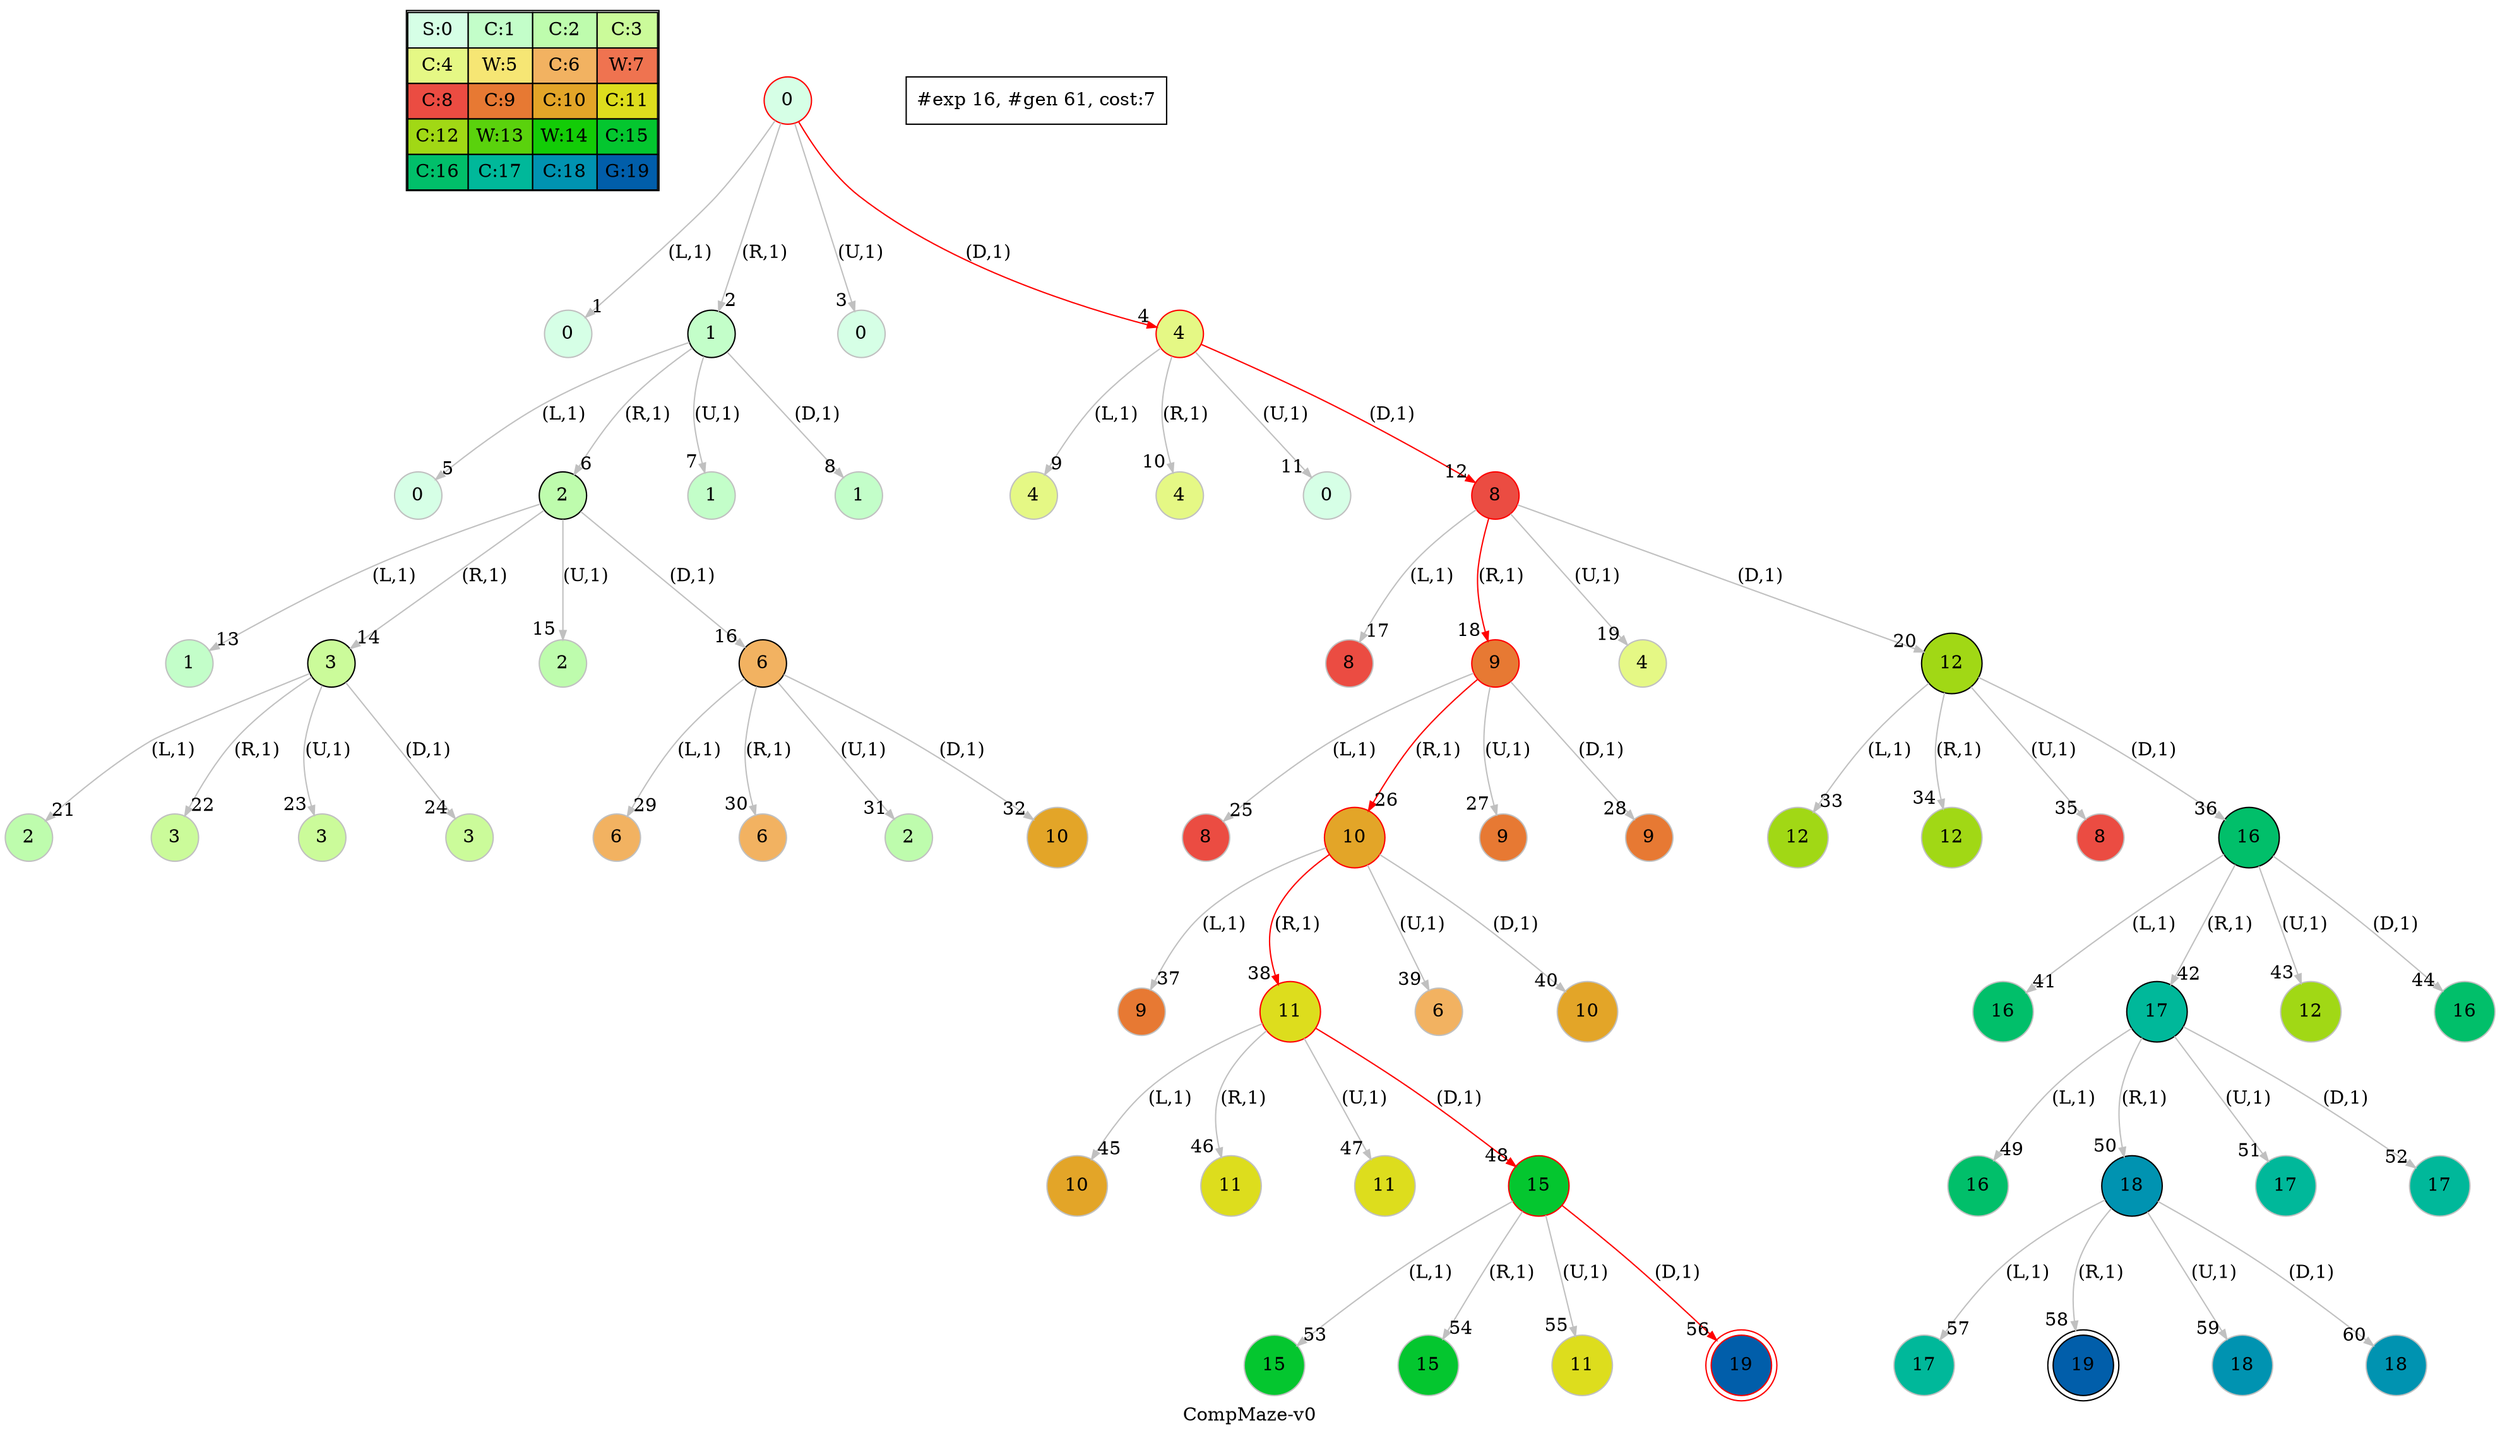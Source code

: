 digraph CompMaze { label="CompMaze-v0"
subgraph MAP {label=Map;map [shape=plaintext label=<<table border="1" cellpadding="5" cellspacing="0" cellborder="1"><tr><td bgcolor="0.39803922 0.15947579 0.99679532 1.        ">S:0</td><td bgcolor="0.35098039 0.23194764 0.99315867 1.        ">C:1</td><td bgcolor="0.29607843 0.31486959 0.98720184 1.        ">C:2</td><td bgcolor="0.24901961 0.38410575 0.98063477 1.        ">C:3</td></tr><tr><td bgcolor="0.19411765 0.46220388 0.97128103 1.        ">C:4</td><td bgcolor="0.14705882 0.52643216 0.96182564 1.        ">W:5</td><td bgcolor="0.09215686 0.59770746 0.94913494 1.        ">C:6</td><td bgcolor="0.0372549  0.66454018 0.93467977 1.        ">W:7</td></tr><tr><td bgcolor="0.00980392 0.71791192 0.92090552 1.        ">C:8</td><td bgcolor="0.06470588 0.77520398 0.9032472  1.        ">C:9</td><td bgcolor="0.11176471 0.81974048 0.88677369 1.        ">C:10</td><td bgcolor="0.16666667 0.8660254  0.8660254  1.        ">C:11</td></tr><tr><td bgcolor="0.21372549 0.9005867  0.84695821 1.        ">C:12</td><td bgcolor="0.26862745 0.93467977 0.82325295 1.        ">W:13</td><td bgcolor="0.32352941 0.96182564 0.79801723 1.        ">W:14</td><td bgcolor="0.37058824 0.97940977 0.77520398 1.        ">C:15</td></tr><tr><td bgcolor="0.4254902  0.99315867 0.74725253 1.        ">C:16</td><td bgcolor="0.47254902 0.99907048 0.72218645 1.        ">C:17</td><td bgcolor="0.52745098 0.99907048 0.69169844 1.        ">C:18</td><td bgcolor="0.5745098  0.99315867 0.66454018 1.        ">G:19</td></tr></table>>]} 
nodesep=1 ranksep=1 node [shape=circle] edge [arrowsize=0.7] 
"0_0" [label=0 style=filled color=grey  fillcolor="0.39803922 0.15947579 0.99679532 1.        "]; 
"0_0" [label=0 style=filled color=red  fillcolor="0.39803922 0.15947579 0.99679532 1.        "]; 
"0_0.0-0" [label=0 style=filled color=grey  fillcolor="0.39803922 0.15947579 0.99679532 1.        "];  "0_0" -> "0_0.0-0" [label="(L,1)" headlabel=" 1 " color=grey ]; 
"0_0.1-1" [label=1 style=filled color=grey  fillcolor="0.35098039 0.23194764 0.99315867 1.        "];  "0_0" -> "0_0.1-1" [label="(R,1)" headlabel=" 2 " color=grey ]; 
"0_0.0-2" [label=0 style=filled color=grey  fillcolor="0.39803922 0.15947579 0.99679532 1.        "];  "0_0" -> "0_0.0-2" [label="(U,1)" headlabel=" 3 " color=grey ]; 
"0_0.4-3" [label=4 style=filled color=grey  fillcolor="0.19411765 0.46220388 0.97128103 1.        "color=red ];   "0_0" -> "0_0.4-3" [label="(D,1)" headlabel=" 4 " color=grey color=red ];  
"0_0.1-1" [label=1 style=filled color=black  fillcolor="0.35098039 0.23194764 0.99315867 1.        "]; 
"0_0.1.0-0" [label=0 style=filled color=grey  fillcolor="0.39803922 0.15947579 0.99679532 1.        "];  "0_0.1-1" -> "0_0.1.0-0" [label="(L,1)" headlabel=" 5 " color=grey ]; 
"0_0.1.2-1" [label=2 style=filled color=grey  fillcolor="0.29607843 0.31486959 0.98720184 1.        "];  "0_0.1-1" -> "0_0.1.2-1" [label="(R,1)" headlabel=" 6 " color=grey ]; 
"0_0.1.1-2" [label=1 style=filled color=grey  fillcolor="0.35098039 0.23194764 0.99315867 1.        "];  "0_0.1-1" -> "0_0.1.1-2" [label="(U,1)" headlabel=" 7 " color=grey ]; 
"0_0.1.1-3" [label=1 style=filled color=grey  fillcolor="0.35098039 0.23194764 0.99315867 1.        "];  "0_0.1-1" -> "0_0.1.1-3" [label="(D,1)" headlabel=" 8 " color=grey ]; 
"0_0.4-3" [label=4 style=filled color=red  fillcolor="0.19411765 0.46220388 0.97128103 1.        "]; 
"0_0.4.4-0" [label=4 style=filled color=grey  fillcolor="0.19411765 0.46220388 0.97128103 1.        "];  "0_0.4-3" -> "0_0.4.4-0" [label="(L,1)" headlabel=" 9 " color=grey ]; 
"0_0.4.4-1" [label=4 style=filled color=grey  fillcolor="0.19411765 0.46220388 0.97128103 1.        "];  "0_0.4-3" -> "0_0.4.4-1" [label="(R,1)" headlabel=" 10 " color=grey ]; 
"0_0.4.0-2" [label=0 style=filled color=grey  fillcolor="0.39803922 0.15947579 0.99679532 1.        "];  "0_0.4-3" -> "0_0.4.0-2" [label="(U,1)" headlabel=" 11 " color=grey ]; 
"0_0.4.8-3" [label=8 style=filled color=grey  fillcolor="0.00980392 0.71791192 0.92090552 1.        "color=red ];   "0_0.4-3" -> "0_0.4.8-3" [label="(D,1)" headlabel=" 12 " color=grey color=red ];  
"0_0.1.2-1" [label=2 style=filled color=black  fillcolor="0.29607843 0.31486959 0.98720184 1.        "]; 
"0_0.1.2.1-0" [label=1 style=filled color=grey  fillcolor="0.35098039 0.23194764 0.99315867 1.        "];  "0_0.1.2-1" -> "0_0.1.2.1-0" [label="(L,1)" headlabel=" 13 " color=grey ]; 
"0_0.1.2.3-1" [label=3 style=filled color=grey  fillcolor="0.24901961 0.38410575 0.98063477 1.        "];  "0_0.1.2-1" -> "0_0.1.2.3-1" [label="(R,1)" headlabel=" 14 " color=grey ]; 
"0_0.1.2.2-2" [label=2 style=filled color=grey  fillcolor="0.29607843 0.31486959 0.98720184 1.        "];  "0_0.1.2-1" -> "0_0.1.2.2-2" [label="(U,1)" headlabel=" 15 " color=grey ]; 
"0_0.1.2.6-3" [label=6 style=filled color=grey  fillcolor="0.09215686 0.59770746 0.94913494 1.        "];  "0_0.1.2-1" -> "0_0.1.2.6-3" [label="(D,1)" headlabel=" 16 " color=grey ]; 
"0_0.4.8-3" [label=8 style=filled color=red  fillcolor="0.00980392 0.71791192 0.92090552 1.        "]; 
"0_0.4.8.8-0" [label=8 style=filled color=grey  fillcolor="0.00980392 0.71791192 0.92090552 1.        "];  "0_0.4.8-3" -> "0_0.4.8.8-0" [label="(L,1)" headlabel=" 17 " color=grey ]; 
"0_0.4.8.9-1" [label=9 style=filled color=grey  fillcolor="0.06470588 0.77520398 0.9032472  1.        "color=red ];   "0_0.4.8-3" -> "0_0.4.8.9-1" [label="(R,1)" headlabel=" 18 " color=grey color=red ];  
"0_0.4.8.4-2" [label=4 style=filled color=grey  fillcolor="0.19411765 0.46220388 0.97128103 1.        "];  "0_0.4.8-3" -> "0_0.4.8.4-2" [label="(U,1)" headlabel=" 19 " color=grey ]; 
"0_0.4.8.12-3" [label=12 style=filled color=grey  fillcolor="0.21372549 0.9005867  0.84695821 1.        "];  "0_0.4.8-3" -> "0_0.4.8.12-3" [label="(D,1)" headlabel=" 20 " color=grey ]; 
"0_0.1.2.3-1" [label=3 style=filled color=black  fillcolor="0.24901961 0.38410575 0.98063477 1.        "]; 
"0_0.1.2.3.2-0" [label=2 style=filled color=grey  fillcolor="0.29607843 0.31486959 0.98720184 1.        "];  "0_0.1.2.3-1" -> "0_0.1.2.3.2-0" [label="(L,1)" headlabel=" 21 " color=grey ]; 
"0_0.1.2.3.3-1" [label=3 style=filled color=grey  fillcolor="0.24901961 0.38410575 0.98063477 1.        "];  "0_0.1.2.3-1" -> "0_0.1.2.3.3-1" [label="(R,1)" headlabel=" 22 " color=grey ]; 
"0_0.1.2.3.3-2" [label=3 style=filled color=grey  fillcolor="0.24901961 0.38410575 0.98063477 1.        "];  "0_0.1.2.3-1" -> "0_0.1.2.3.3-2" [label="(U,1)" headlabel=" 23 " color=grey ]; 
"0_0.1.2.3.3-3" [label=3 style=filled color=grey  fillcolor="0.24901961 0.38410575 0.98063477 1.        "];  "0_0.1.2.3-1" -> "0_0.1.2.3.3-3" [label="(D,1)" headlabel=" 24 " color=grey ]; 
"0_0.4.8.9-1" [label=9 style=filled color=red  fillcolor="0.06470588 0.77520398 0.9032472  1.        "]; 
"0_0.4.8.9.8-0" [label=8 style=filled color=grey  fillcolor="0.00980392 0.71791192 0.92090552 1.        "];  "0_0.4.8.9-1" -> "0_0.4.8.9.8-0" [label="(L,1)" headlabel=" 25 " color=grey ]; 
"0_0.4.8.9.10-1" [label=10 style=filled color=grey  fillcolor="0.11176471 0.81974048 0.88677369 1.        "color=red ];   "0_0.4.8.9-1" -> "0_0.4.8.9.10-1" [label="(R,1)" headlabel=" 26 " color=grey color=red ];  
"0_0.4.8.9.9-2" [label=9 style=filled color=grey  fillcolor="0.06470588 0.77520398 0.9032472  1.        "];  "0_0.4.8.9-1" -> "0_0.4.8.9.9-2" [label="(U,1)" headlabel=" 27 " color=grey ]; 
"0_0.4.8.9.9-3" [label=9 style=filled color=grey  fillcolor="0.06470588 0.77520398 0.9032472  1.        "];  "0_0.4.8.9-1" -> "0_0.4.8.9.9-3" [label="(D,1)" headlabel=" 28 " color=grey ]; 
"0_0.1.2.6-3" [label=6 style=filled color=black  fillcolor="0.09215686 0.59770746 0.94913494 1.        "]; 
"0_0.1.2.6.6-0" [label=6 style=filled color=grey  fillcolor="0.09215686 0.59770746 0.94913494 1.        "];  "0_0.1.2.6-3" -> "0_0.1.2.6.6-0" [label="(L,1)" headlabel=" 29 " color=grey ]; 
"0_0.1.2.6.6-1" [label=6 style=filled color=grey  fillcolor="0.09215686 0.59770746 0.94913494 1.        "];  "0_0.1.2.6-3" -> "0_0.1.2.6.6-1" [label="(R,1)" headlabel=" 30 " color=grey ]; 
"0_0.1.2.6.2-2" [label=2 style=filled color=grey  fillcolor="0.29607843 0.31486959 0.98720184 1.        "];  "0_0.1.2.6-3" -> "0_0.1.2.6.2-2" [label="(U,1)" headlabel=" 31 " color=grey ]; 
"0_0.1.2.6.10-3" [label=10 style=filled color=grey  fillcolor="0.11176471 0.81974048 0.88677369 1.        "];  "0_0.1.2.6-3" -> "0_0.1.2.6.10-3" [label="(D,1)" headlabel=" 32 " color=grey ]; 
"0_0.4.8.12-3" [label=12 style=filled color=black  fillcolor="0.21372549 0.9005867  0.84695821 1.        "]; 
"0_0.4.8.12.12-0" [label=12 style=filled color=grey  fillcolor="0.21372549 0.9005867  0.84695821 1.        "];  "0_0.4.8.12-3" -> "0_0.4.8.12.12-0" [label="(L,1)" headlabel=" 33 " color=grey ]; 
"0_0.4.8.12.12-1" [label=12 style=filled color=grey  fillcolor="0.21372549 0.9005867  0.84695821 1.        "];  "0_0.4.8.12-3" -> "0_0.4.8.12.12-1" [label="(R,1)" headlabel=" 34 " color=grey ]; 
"0_0.4.8.12.8-2" [label=8 style=filled color=grey  fillcolor="0.00980392 0.71791192 0.92090552 1.        "];  "0_0.4.8.12-3" -> "0_0.4.8.12.8-2" [label="(U,1)" headlabel=" 35 " color=grey ]; 
"0_0.4.8.12.16-3" [label=16 style=filled color=grey  fillcolor="0.4254902  0.99315867 0.74725253 1.        "];  "0_0.4.8.12-3" -> "0_0.4.8.12.16-3" [label="(D,1)" headlabel=" 36 " color=grey ]; 
"0_0.4.8.9.10-1" [label=10 style=filled color=red  fillcolor="0.11176471 0.81974048 0.88677369 1.        "]; 
"0_0.4.8.9.10.9-0" [label=9 style=filled color=grey  fillcolor="0.06470588 0.77520398 0.9032472  1.        "];  "0_0.4.8.9.10-1" -> "0_0.4.8.9.10.9-0" [label="(L,1)" headlabel=" 37 " color=grey ]; 
"0_0.4.8.9.10.11-1" [label=11 style=filled color=grey  fillcolor="0.16666667 0.8660254  0.8660254  1.        "color=red ];   "0_0.4.8.9.10-1" -> "0_0.4.8.9.10.11-1" [label="(R,1)" headlabel=" 38 " color=grey color=red ];  
"0_0.4.8.9.10.6-2" [label=6 style=filled color=grey  fillcolor="0.09215686 0.59770746 0.94913494 1.        "];  "0_0.4.8.9.10-1" -> "0_0.4.8.9.10.6-2" [label="(U,1)" headlabel=" 39 " color=grey ]; 
"0_0.4.8.9.10.10-3" [label=10 style=filled color=grey  fillcolor="0.11176471 0.81974048 0.88677369 1.        "];  "0_0.4.8.9.10-1" -> "0_0.4.8.9.10.10-3" [label="(D,1)" headlabel=" 40 " color=grey ]; 
"0_0.4.8.12.16-3" [label=16 style=filled color=black  fillcolor="0.4254902  0.99315867 0.74725253 1.        "]; 
"0_0.4.8.12.16.16-0" [label=16 style=filled color=grey  fillcolor="0.4254902  0.99315867 0.74725253 1.        "];  "0_0.4.8.12.16-3" -> "0_0.4.8.12.16.16-0" [label="(L,1)" headlabel=" 41 " color=grey ]; 
"0_0.4.8.12.16.17-1" [label=17 style=filled color=grey  fillcolor="0.47254902 0.99907048 0.72218645 1.        "];  "0_0.4.8.12.16-3" -> "0_0.4.8.12.16.17-1" [label="(R,1)" headlabel=" 42 " color=grey ]; 
"0_0.4.8.12.16.12-2" [label=12 style=filled color=grey  fillcolor="0.21372549 0.9005867  0.84695821 1.        "];  "0_0.4.8.12.16-3" -> "0_0.4.8.12.16.12-2" [label="(U,1)" headlabel=" 43 " color=grey ]; 
"0_0.4.8.12.16.16-3" [label=16 style=filled color=grey  fillcolor="0.4254902  0.99315867 0.74725253 1.        "];  "0_0.4.8.12.16-3" -> "0_0.4.8.12.16.16-3" [label="(D,1)" headlabel=" 44 " color=grey ]; 
"0_0.4.8.9.10.11-1" [label=11 style=filled color=red  fillcolor="0.16666667 0.8660254  0.8660254  1.        "]; 
"0_0.4.8.9.10.11.10-0" [label=10 style=filled color=grey  fillcolor="0.11176471 0.81974048 0.88677369 1.        "];  "0_0.4.8.9.10.11-1" -> "0_0.4.8.9.10.11.10-0" [label="(L,1)" headlabel=" 45 " color=grey ]; 
"0_0.4.8.9.10.11.11-1" [label=11 style=filled color=grey  fillcolor="0.16666667 0.8660254  0.8660254  1.        "];  "0_0.4.8.9.10.11-1" -> "0_0.4.8.9.10.11.11-1" [label="(R,1)" headlabel=" 46 " color=grey ]; 
"0_0.4.8.9.10.11.11-2" [label=11 style=filled color=grey  fillcolor="0.16666667 0.8660254  0.8660254  1.        "];  "0_0.4.8.9.10.11-1" -> "0_0.4.8.9.10.11.11-2" [label="(U,1)" headlabel=" 47 " color=grey ]; 
"0_0.4.8.9.10.11.15-3" [label=15 style=filled color=grey  fillcolor="0.37058824 0.97940977 0.77520398 1.        "color=red ];   "0_0.4.8.9.10.11-1" -> "0_0.4.8.9.10.11.15-3" [label="(D,1)" headlabel=" 48 " color=grey color=red ];  
"0_0.4.8.12.16.17-1" [label=17 style=filled color=black  fillcolor="0.47254902 0.99907048 0.72218645 1.        "]; 
"0_0.4.8.12.16.17.16-0" [label=16 style=filled color=grey  fillcolor="0.4254902  0.99315867 0.74725253 1.        "];  "0_0.4.8.12.16.17-1" -> "0_0.4.8.12.16.17.16-0" [label="(L,1)" headlabel=" 49 " color=grey ]; 
"0_0.4.8.12.16.17.18-1" [label=18 style=filled color=grey  fillcolor="0.52745098 0.99907048 0.69169844 1.        "];  "0_0.4.8.12.16.17-1" -> "0_0.4.8.12.16.17.18-1" [label="(R,1)" headlabel=" 50 " color=grey ]; 
"0_0.4.8.12.16.17.17-2" [label=17 style=filled color=grey  fillcolor="0.47254902 0.99907048 0.72218645 1.        "];  "0_0.4.8.12.16.17-1" -> "0_0.4.8.12.16.17.17-2" [label="(U,1)" headlabel=" 51 " color=grey ]; 
"0_0.4.8.12.16.17.17-3" [label=17 style=filled color=grey  fillcolor="0.47254902 0.99907048 0.72218645 1.        "];  "0_0.4.8.12.16.17-1" -> "0_0.4.8.12.16.17.17-3" [label="(D,1)" headlabel=" 52 " color=grey ]; 
"0_0.4.8.9.10.11.15-3" [label=15 style=filled color=red  fillcolor="0.37058824 0.97940977 0.77520398 1.        "]; 
"0_0.4.8.9.10.11.15.15-0" [label=15 style=filled color=grey  fillcolor="0.37058824 0.97940977 0.77520398 1.        "];  "0_0.4.8.9.10.11.15-3" -> "0_0.4.8.9.10.11.15.15-0" [label="(L,1)" headlabel=" 53 " color=grey ]; 
"0_0.4.8.9.10.11.15.15-1" [label=15 style=filled color=grey  fillcolor="0.37058824 0.97940977 0.77520398 1.        "];  "0_0.4.8.9.10.11.15-3" -> "0_0.4.8.9.10.11.15.15-1" [label="(R,1)" headlabel=" 54 " color=grey ]; 
"0_0.4.8.9.10.11.15.11-2" [label=11 style=filled color=grey  fillcolor="0.16666667 0.8660254  0.8660254  1.        "];  "0_0.4.8.9.10.11.15-3" -> "0_0.4.8.9.10.11.15.11-2" [label="(U,1)" headlabel=" 55 " color=grey ]; 
"0_0.4.8.9.10.11.15.19-3" [label=19 style=filled color=red peripheries=2 fillcolor="0.5745098  0.99315867 0.66454018 1.        "color=red ];   "0_0.4.8.9.10.11.15-3" -> "0_0.4.8.9.10.11.15.19-3" [label="(D,1)" headlabel=" 56 " color=grey color=red ];  
"0_0.4.8.12.16.17.18-1" [label=18 style=filled color=black  fillcolor="0.52745098 0.99907048 0.69169844 1.        "]; 
"0_0.4.8.12.16.17.18.17-0" [label=17 style=filled color=grey  fillcolor="0.47254902 0.99907048 0.72218645 1.        "];  "0_0.4.8.12.16.17.18-1" -> "0_0.4.8.12.16.17.18.17-0" [label="(L,1)" headlabel=" 57 " color=grey ]; 
"0_0.4.8.12.16.17.18.19-1" [label=19 style=filled color=black peripheries=2 fillcolor="0.5745098  0.99315867 0.66454018 1.        "];  "0_0.4.8.12.16.17.18-1" -> "0_0.4.8.12.16.17.18.19-1" [label="(R,1)" headlabel=" 58 " color=grey ]; 
"0_0.4.8.12.16.17.18.18-2" [label=18 style=filled color=grey  fillcolor="0.52745098 0.99907048 0.69169844 1.        "];  "0_0.4.8.12.16.17.18-1" -> "0_0.4.8.12.16.17.18.18-2" [label="(U,1)" headlabel=" 59 " color=grey ]; 
"0_0.4.8.12.16.17.18.18-3" [label=18 style=filled color=grey  fillcolor="0.52745098 0.99907048 0.69169844 1.        "];  "0_0.4.8.12.16.17.18-1" -> "0_0.4.8.12.16.17.18.18-3" [label="(D,1)" headlabel=" 60 " color=grey ]; 
 "#exp 16, #gen 61, cost:7" [ shape=box ];
}
